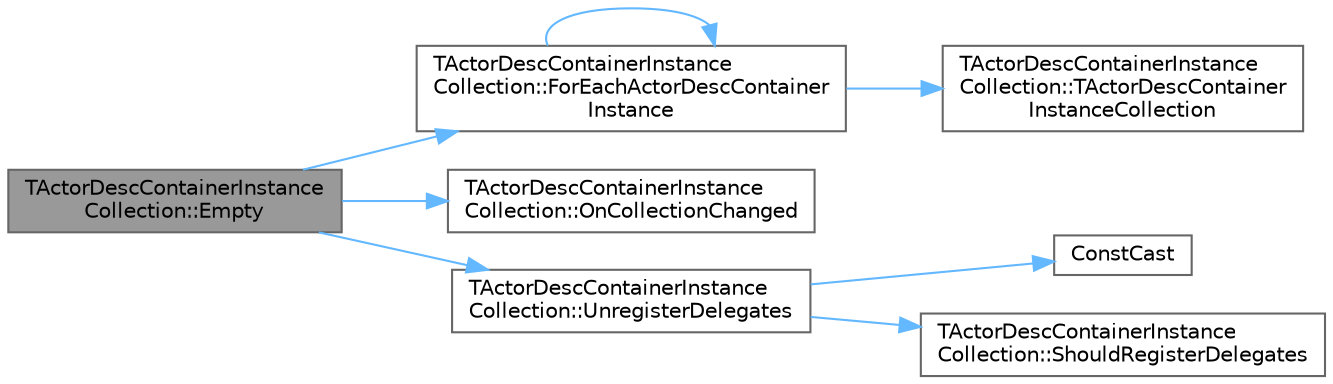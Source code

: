 digraph "TActorDescContainerInstanceCollection::Empty"
{
 // INTERACTIVE_SVG=YES
 // LATEX_PDF_SIZE
  bgcolor="transparent";
  edge [fontname=Helvetica,fontsize=10,labelfontname=Helvetica,labelfontsize=10];
  node [fontname=Helvetica,fontsize=10,shape=box,height=0.2,width=0.4];
  rankdir="LR";
  Node1 [id="Node000001",label="TActorDescContainerInstance\lCollection::Empty",height=0.2,width=0.4,color="gray40", fillcolor="grey60", style="filled", fontcolor="black",tooltip=" "];
  Node1 -> Node2 [id="edge1_Node000001_Node000002",color="steelblue1",style="solid",tooltip=" "];
  Node2 [id="Node000002",label="TActorDescContainerInstance\lCollection::ForEachActorDescContainer\lInstance",height=0.2,width=0.4,color="grey40", fillcolor="white", style="filled",URL="$d3/dd1/classTActorDescContainerInstanceCollection.html#a3fb8a2555bdf31830c2fcc6ef3d6fc8c",tooltip=" "];
  Node2 -> Node3 [id="edge2_Node000002_Node000003",color="steelblue1",style="solid",tooltip=" "];
  Node3 [id="Node000003",label="TActorDescContainerInstance\lCollection::TActorDescContainer\lInstanceCollection",height=0.2,width=0.4,color="grey40", fillcolor="white", style="filled",URL="$d3/dd1/classTActorDescContainerInstanceCollection.html#ac6b8762feb9c0616e0127d9a8c325f39",tooltip=" "];
  Node2 -> Node2 [id="edge3_Node000002_Node000002",color="steelblue1",style="solid",tooltip=" "];
  Node1 -> Node4 [id="edge4_Node000001_Node000004",color="steelblue1",style="solid",tooltip=" "];
  Node4 [id="Node000004",label="TActorDescContainerInstance\lCollection::OnCollectionChanged",height=0.2,width=0.4,color="grey40", fillcolor="white", style="filled",URL="$d3/dd1/classTActorDescContainerInstanceCollection.html#acaaf901471c48f48322af63b6542a147",tooltip=" "];
  Node1 -> Node5 [id="edge5_Node000001_Node000005",color="steelblue1",style="solid",tooltip=" "];
  Node5 [id="Node000005",label="TActorDescContainerInstance\lCollection::UnregisterDelegates",height=0.2,width=0.4,color="grey40", fillcolor="white", style="filled",URL="$d3/dd1/classTActorDescContainerInstanceCollection.html#a9eef5bd59de54fdab54435b52b280940",tooltip=" "];
  Node5 -> Node6 [id="edge6_Node000005_Node000006",color="steelblue1",style="solid",tooltip=" "];
  Node6 [id="Node000006",label="ConstCast",height=0.2,width=0.4,color="grey40", fillcolor="white", style="filled",URL="$d6/d75/ObjectPtr_8h.html#a914362d70d48a0e442e835083ed460f1",tooltip=" "];
  Node5 -> Node7 [id="edge7_Node000005_Node000007",color="steelblue1",style="solid",tooltip=" "];
  Node7 [id="Node000007",label="TActorDescContainerInstance\lCollection::ShouldRegisterDelegates",height=0.2,width=0.4,color="grey40", fillcolor="white", style="filled",URL="$d3/dd1/classTActorDescContainerInstanceCollection.html#abf55edcbeafa009f28623461c3187253",tooltip=" "];
}
